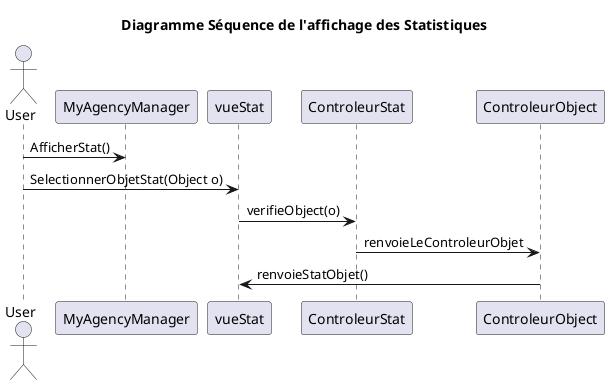 @startuml

title Diagramme Séquence de l'affichage des Statistiques

actor User as U
U -> MyAgencyManager : AfficherStat()
U -> vueStat :SelectionnerObjetStat(Object o)
vueStat -> ControleurStat : verifieObject(o)
ControleurStat -> ControleurObject :renvoieLeControleurObjet
ControleurObject -> vueStat: renvoieStatObjet()
@enduml
